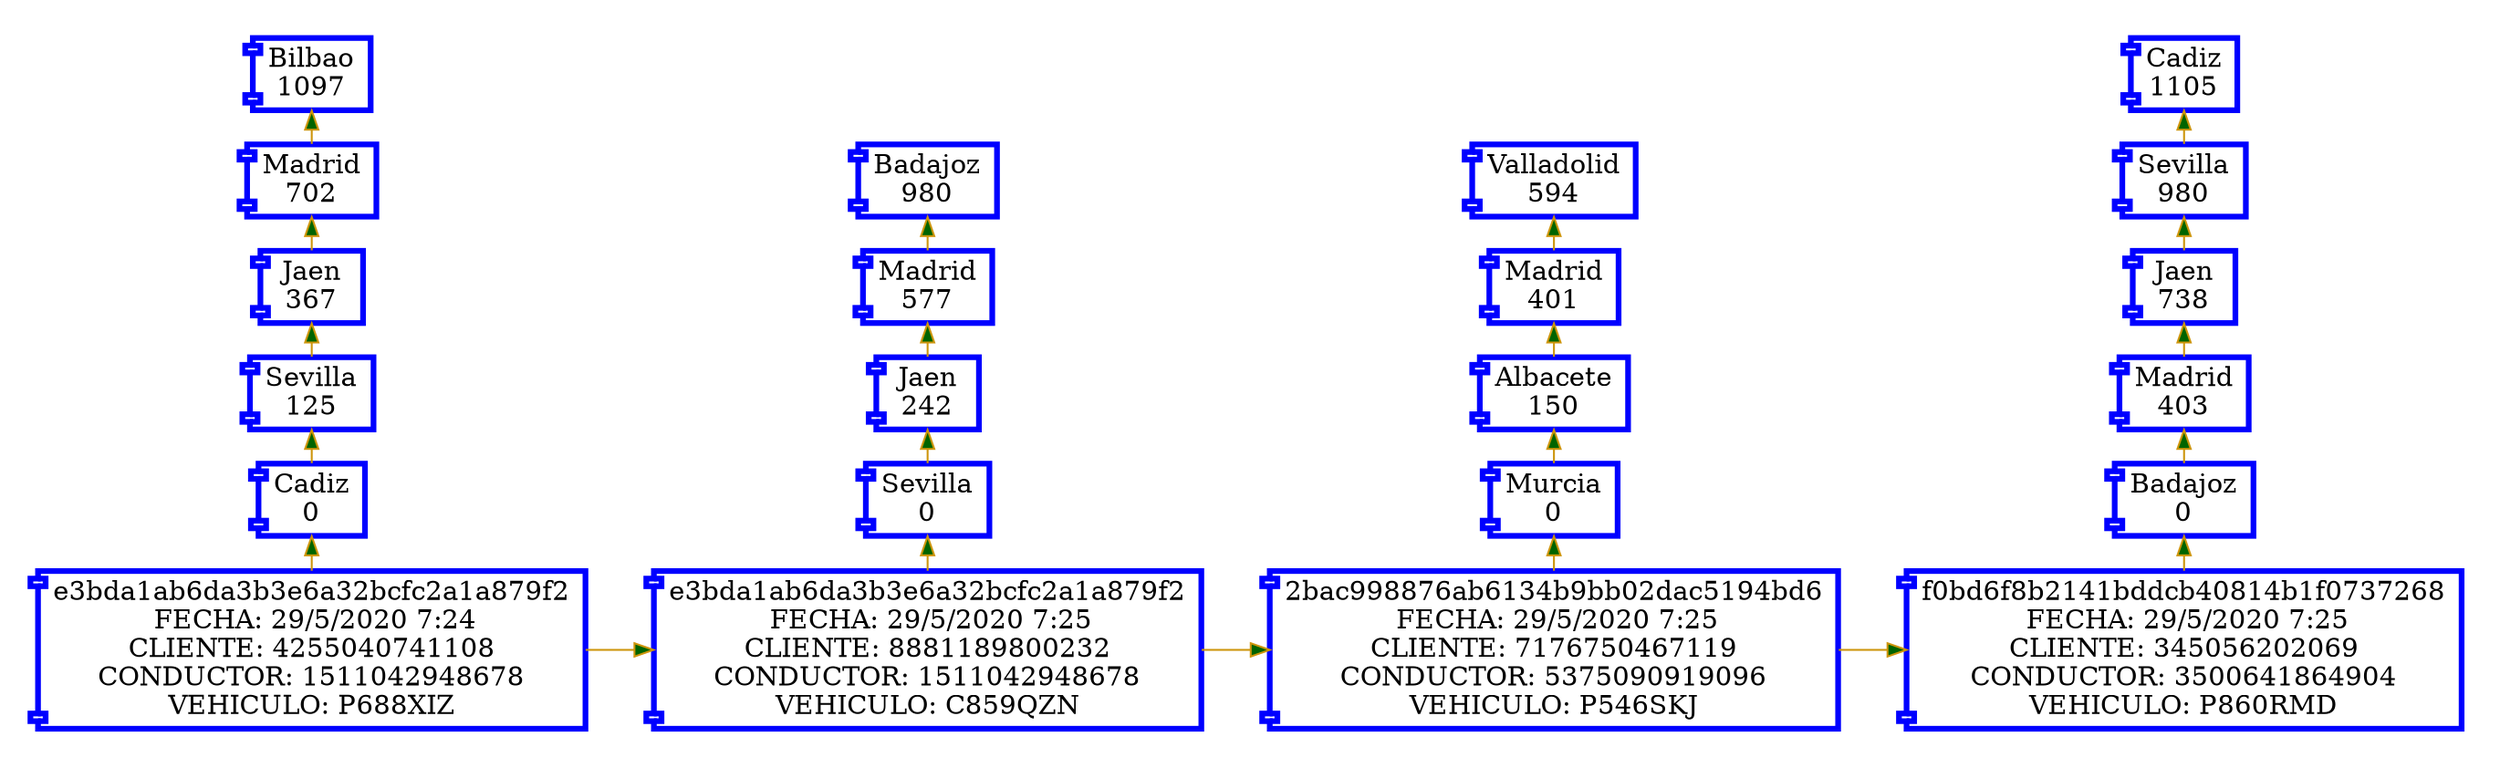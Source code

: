 digraph BlockChain {
node[shape=component style="solid" color="blue" fontcolor = "black" penwidth=3];
edge[style=filled fillcolor="darkgreen" color="darkgoldenrod3"];
rankdir=LR;
subgraph cluster_0{
style=filled;
color=white;
"e3bda1ab6da3b3e6a32bcfc2a1a879f2"[label="e3bda1ab6da3b3e6a32bcfc2a1a879f2
 FECHA: 29/5/2020 7:24
CLIENTE: 4255040741108
CONDUCTOR: 1511042948678
VEHICULO: P688XIZ"];
"0Cadiz"[label="Cadiz
0"];
"0Sevilla"[label="Sevilla
125"];
"0Jaen"[label="Jaen
367"];
"0Madrid"[label="Madrid
702"];
"0Bilbao"[label="Bilbao
1097"];
"0Cadiz"->"0Sevilla"
"0Sevilla"->"0Jaen"
"0Jaen"->"0Madrid"
"0Madrid"->"0Bilbao"
{ rank = same;"e3bda1ab6da3b3e6a32bcfc2a1a879f2";"0Cadiz";"0Sevilla";"0Jaen";"0Madrid";"0Bilbao";}
"e3bda1ab6da3b3e6a32bcfc2a1a879f2"->"0Cadiz""2bac998876ab6134b9bb02dac5194bd6"[label="e3bda1ab6da3b3e6a32bcfc2a1a879f2
 FECHA: 29/5/2020 7:25
CLIENTE: 8881189800232
CONDUCTOR: 1511042948678
VEHICULO: C859QZN"];
"1Sevilla"[label="Sevilla
0"];
"1Jaen"[label="Jaen
242"];
"1Madrid"[label="Madrid
577"];
"1Badajoz"[label="Badajoz
980"];
"1Sevilla"->"1Jaen"
"1Jaen"->"1Madrid"
"1Madrid"->"1Badajoz"
{ rank = same;"2bac998876ab6134b9bb02dac5194bd6";"1Sevilla";"1Jaen";"1Madrid";"1Badajoz";}
"2bac998876ab6134b9bb02dac5194bd6"->"1Sevilla"
"f0bd6f8b2141bddcb40814b1f0737268"[label="2bac998876ab6134b9bb02dac5194bd6
 FECHA: 29/5/2020 7:25
CLIENTE: 7176750467119
CONDUCTOR: 5375090919096
VEHICULO: P546SKJ"];
"2Murcia"[label="Murcia
0"];
"2Albacete"[label="Albacete
150"];
"2Madrid"[label="Madrid
401"];
"2Valladolid"[label="Valladolid
594"];
"2Murcia"->"2Albacete"
"2Albacete"->"2Madrid"
"2Madrid"->"2Valladolid"
{ rank = same;"f0bd6f8b2141bddcb40814b1f0737268";"2Murcia";"2Albacete";"2Madrid";"2Valladolid";}
"f0bd6f8b2141bddcb40814b1f0737268"->"2Murcia"
"2221c6f6bd610b8b501bcaf9efced36b"[label="f0bd6f8b2141bddcb40814b1f0737268
 FECHA: 29/5/2020 7:25
CLIENTE: 345056202069
CONDUCTOR: 3500641864904
VEHICULO: P860RMD"];
"3Badajoz"[label="Badajoz
0"];
"3Madrid"[label="Madrid
403"];
"3Jaen"[label="Jaen
738"];
"3Sevilla"[label="Sevilla
980"];
"3Cadiz"[label="Cadiz
1105"];
"3Badajoz"->"3Madrid"
"3Madrid"->"3Jaen"
"3Jaen"->"3Sevilla"
"3Sevilla"->"3Cadiz"
{ rank = same;"2221c6f6bd610b8b501bcaf9efced36b";"3Badajoz";"3Madrid";"3Jaen";"3Sevilla";"3Cadiz";}
"2221c6f6bd610b8b501bcaf9efced36b"->"3Badajoz"
"e3bda1ab6da3b3e6a32bcfc2a1a879f2"->"2bac998876ab6134b9bb02dac5194bd6"
"2bac998876ab6134b9bb02dac5194bd6"->"f0bd6f8b2141bddcb40814b1f0737268"
"f0bd6f8b2141bddcb40814b1f0737268"->"2221c6f6bd610b8b501bcaf9efced36b"
}
}
